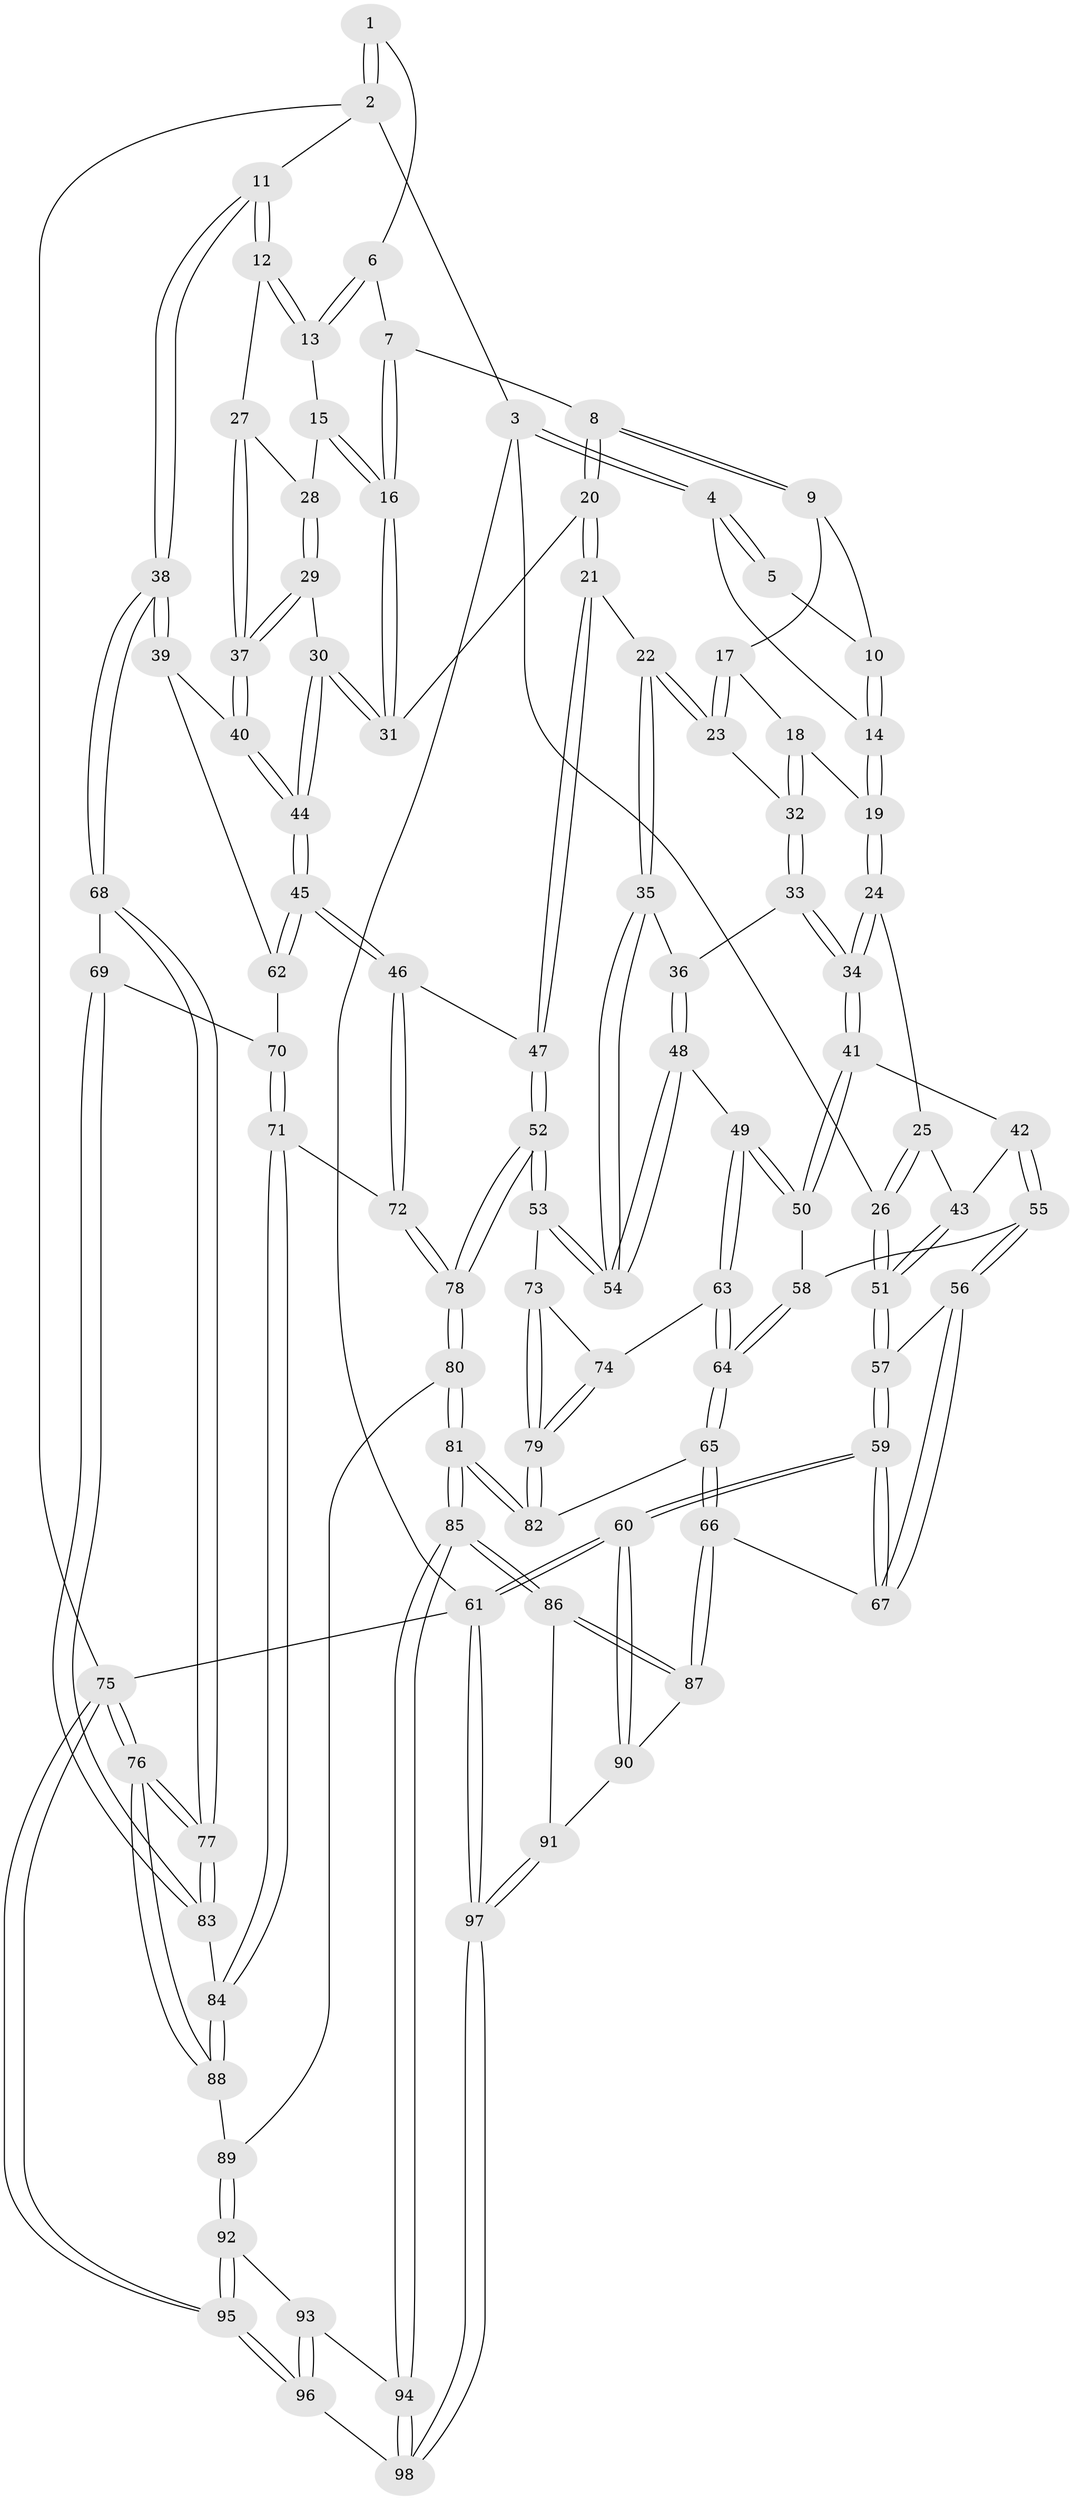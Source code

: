 // coarse degree distribution, {7: 0.06451612903225806, 8: 0.03225806451612903, 2: 0.0967741935483871, 5: 0.1935483870967742, 4: 0.3225806451612903, 6: 0.0967741935483871, 3: 0.1935483870967742}
// Generated by graph-tools (version 1.1) at 2025/21/03/04/25 18:21:39]
// undirected, 98 vertices, 242 edges
graph export_dot {
graph [start="1"]
  node [color=gray90,style=filled];
  1 [pos="+0.7608010489252992+0"];
  2 [pos="+1+0"];
  3 [pos="+0+0"];
  4 [pos="+0.11406507532563696+0"];
  5 [pos="+0.5730019433529494+0"];
  6 [pos="+0.7595511648796837+0"];
  7 [pos="+0.7067981126269322+0"];
  8 [pos="+0.5806905294156257+0.13304534173639435"];
  9 [pos="+0.5072724682897288+0.10483397369824547"];
  10 [pos="+0.4976193239666965+0.05743323727659835"];
  11 [pos="+1+0"];
  12 [pos="+0.95955590327706+0.1495104550271867"];
  13 [pos="+0.8252314759072874+0.037970678883463026"];
  14 [pos="+0.27689684991869945+0.022068769617183494"];
  15 [pos="+0.8176144471796877+0.13457946801120835"];
  16 [pos="+0.7137991899701586+0.20587883101040594"];
  17 [pos="+0.48289817388387357+0.12227085640960032"];
  18 [pos="+0.41241997182659174+0.14363671094952749"];
  19 [pos="+0.2858015359054176+0.050258277838658154"];
  20 [pos="+0.6168275068026683+0.21817626116584812"];
  21 [pos="+0.5496142178980712+0.2750429176134937"];
  22 [pos="+0.5365900296855847+0.2772168388355926"];
  23 [pos="+0.49453211374469674+0.21688096760021652"];
  24 [pos="+0.265504977976166+0.17751251741367954"];
  25 [pos="+0.19639063849585642+0.20584998002755334"];
  26 [pos="+0+0"];
  27 [pos="+0.9147094141944607+0.18941478605900652"];
  28 [pos="+0.8467960991377576+0.15973394970698676"];
  29 [pos="+0.8103516535238762+0.24478847851371255"];
  30 [pos="+0.7091124412288621+0.23968815017680153"];
  31 [pos="+0.7015199984638887+0.22933285818870697"];
  32 [pos="+0.41235581708194785+0.18232463401937743"];
  33 [pos="+0.3836089180016364+0.2668581033567658"];
  34 [pos="+0.317752478176786+0.2856884436433657"];
  35 [pos="+0.49912397057733543+0.2985070301221372"];
  36 [pos="+0.4169883666640511+0.28055271761868356"];
  37 [pos="+0.8981028900246165+0.2763380892535925"];
  38 [pos="+1+0.4064150555969197"];
  39 [pos="+1+0.37582703709278775"];
  40 [pos="+0.904945168041183+0.2950316115195236"];
  41 [pos="+0.28024510397366215+0.3571949078346396"];
  42 [pos="+0.15542991919843518+0.3026501713976731"];
  43 [pos="+0.14099001693717683+0.2866375030453399"];
  44 [pos="+0.7500798598027688+0.44599284132473943"];
  45 [pos="+0.748933673174066+0.4510453744631527"];
  46 [pos="+0.6943443510748599+0.48896410710804555"];
  47 [pos="+0.6600390443631966+0.48717246696945155"];
  48 [pos="+0.40904008293971655+0.4939025407446216"];
  49 [pos="+0.33676587241166833+0.47898697900703074"];
  50 [pos="+0.2891181547483128+0.42654147627170724"];
  51 [pos="+0+0.18190106867869985"];
  52 [pos="+0.4996286039999371+0.5325715125674203"];
  53 [pos="+0.46089023719374045+0.512439716481941"];
  54 [pos="+0.45477928303281007+0.5075350645165976"];
  55 [pos="+0.09373500216747598+0.4673855337855643"];
  56 [pos="+0.047241028933424814+0.4714502956704215"];
  57 [pos="+0+0.4323657861476763"];
  58 [pos="+0.12084840469093427+0.4733059586968708"];
  59 [pos="+0+0.6354402541686427"];
  60 [pos="+0+0.9452324444476892"];
  61 [pos="+0+1"];
  62 [pos="+0.7686889357895134+0.45850552580315934"];
  63 [pos="+0.25830441986490904+0.6020973436546494"];
  64 [pos="+0.20902771139082316+0.6493655548654927"];
  65 [pos="+0.1912912723427894+0.6916140220797672"];
  66 [pos="+0.15748555536397893+0.7245744476851818"];
  67 [pos="+0.13345969605048885+0.712883482103267"];
  68 [pos="+1+0.5335735702834029"];
  69 [pos="+0.9714459406415119+0.5745754632794905"];
  70 [pos="+0.8659038115409871+0.5215372186081314"];
  71 [pos="+0.7835476415008473+0.7296956197954314"];
  72 [pos="+0.7357126813540307+0.687951693152502"];
  73 [pos="+0.4171774512890829+0.5751364459512323"];
  74 [pos="+0.3420595883241172+0.6449410519118519"];
  75 [pos="+1+1"];
  76 [pos="+1+1"];
  77 [pos="+1+1"];
  78 [pos="+0.5153693984409325+0.7506332902082818"];
  79 [pos="+0.36255678012732845+0.6882100403427394"];
  80 [pos="+0.510567887966717+0.7604378100143161"];
  81 [pos="+0.47232173400352456+0.8121007586429103"];
  82 [pos="+0.363582451883717+0.7223251365232031"];
  83 [pos="+0.8311032254103607+0.7485470005455106"];
  84 [pos="+0.8019479030517582+0.7482259935984925"];
  85 [pos="+0.45260485807189194+0.9032871781339202"];
  86 [pos="+0.3764455881527995+0.8833133683707909"];
  87 [pos="+0.15779079471560478+0.7290430986503604"];
  88 [pos="+0.747467835203884+0.8433263643888397"];
  89 [pos="+0.7426795148894527+0.8483401035224093"];
  90 [pos="+0.13130894000642573+0.8157110044079501"];
  91 [pos="+0.14907773756233847+0.9208341518410553"];
  92 [pos="+0.7198383365350923+0.8912941058040764"];
  93 [pos="+0.7015044985039957+0.9058468033529681"];
  94 [pos="+0.48414356567810063+1"];
  95 [pos="+1+1"];
  96 [pos="+0.8743197899023476+1"];
  97 [pos="+0.024883468753917892+1"];
  98 [pos="+0.47060932211255946+1"];
  1 -- 2;
  1 -- 2;
  1 -- 6;
  2 -- 3;
  2 -- 11;
  2 -- 75;
  3 -- 4;
  3 -- 4;
  3 -- 26;
  3 -- 61;
  4 -- 5;
  4 -- 5;
  4 -- 14;
  5 -- 10;
  6 -- 7;
  6 -- 13;
  6 -- 13;
  7 -- 8;
  7 -- 16;
  7 -- 16;
  8 -- 9;
  8 -- 9;
  8 -- 20;
  8 -- 20;
  9 -- 10;
  9 -- 17;
  10 -- 14;
  10 -- 14;
  11 -- 12;
  11 -- 12;
  11 -- 38;
  11 -- 38;
  12 -- 13;
  12 -- 13;
  12 -- 27;
  13 -- 15;
  14 -- 19;
  14 -- 19;
  15 -- 16;
  15 -- 16;
  15 -- 28;
  16 -- 31;
  16 -- 31;
  17 -- 18;
  17 -- 23;
  17 -- 23;
  18 -- 19;
  18 -- 32;
  18 -- 32;
  19 -- 24;
  19 -- 24;
  20 -- 21;
  20 -- 21;
  20 -- 31;
  21 -- 22;
  21 -- 47;
  21 -- 47;
  22 -- 23;
  22 -- 23;
  22 -- 35;
  22 -- 35;
  23 -- 32;
  24 -- 25;
  24 -- 34;
  24 -- 34;
  25 -- 26;
  25 -- 26;
  25 -- 43;
  26 -- 51;
  26 -- 51;
  27 -- 28;
  27 -- 37;
  27 -- 37;
  28 -- 29;
  28 -- 29;
  29 -- 30;
  29 -- 37;
  29 -- 37;
  30 -- 31;
  30 -- 31;
  30 -- 44;
  30 -- 44;
  32 -- 33;
  32 -- 33;
  33 -- 34;
  33 -- 34;
  33 -- 36;
  34 -- 41;
  34 -- 41;
  35 -- 36;
  35 -- 54;
  35 -- 54;
  36 -- 48;
  36 -- 48;
  37 -- 40;
  37 -- 40;
  38 -- 39;
  38 -- 39;
  38 -- 68;
  38 -- 68;
  39 -- 40;
  39 -- 62;
  40 -- 44;
  40 -- 44;
  41 -- 42;
  41 -- 50;
  41 -- 50;
  42 -- 43;
  42 -- 55;
  42 -- 55;
  43 -- 51;
  43 -- 51;
  44 -- 45;
  44 -- 45;
  45 -- 46;
  45 -- 46;
  45 -- 62;
  45 -- 62;
  46 -- 47;
  46 -- 72;
  46 -- 72;
  47 -- 52;
  47 -- 52;
  48 -- 49;
  48 -- 54;
  48 -- 54;
  49 -- 50;
  49 -- 50;
  49 -- 63;
  49 -- 63;
  50 -- 58;
  51 -- 57;
  51 -- 57;
  52 -- 53;
  52 -- 53;
  52 -- 78;
  52 -- 78;
  53 -- 54;
  53 -- 54;
  53 -- 73;
  55 -- 56;
  55 -- 56;
  55 -- 58;
  56 -- 57;
  56 -- 67;
  56 -- 67;
  57 -- 59;
  57 -- 59;
  58 -- 64;
  58 -- 64;
  59 -- 60;
  59 -- 60;
  59 -- 67;
  59 -- 67;
  60 -- 61;
  60 -- 61;
  60 -- 90;
  60 -- 90;
  61 -- 97;
  61 -- 97;
  61 -- 75;
  62 -- 70;
  63 -- 64;
  63 -- 64;
  63 -- 74;
  64 -- 65;
  64 -- 65;
  65 -- 66;
  65 -- 66;
  65 -- 82;
  66 -- 67;
  66 -- 87;
  66 -- 87;
  68 -- 69;
  68 -- 77;
  68 -- 77;
  69 -- 70;
  69 -- 83;
  69 -- 83;
  70 -- 71;
  70 -- 71;
  71 -- 72;
  71 -- 84;
  71 -- 84;
  72 -- 78;
  72 -- 78;
  73 -- 74;
  73 -- 79;
  73 -- 79;
  74 -- 79;
  74 -- 79;
  75 -- 76;
  75 -- 76;
  75 -- 95;
  75 -- 95;
  76 -- 77;
  76 -- 77;
  76 -- 88;
  76 -- 88;
  77 -- 83;
  77 -- 83;
  78 -- 80;
  78 -- 80;
  79 -- 82;
  79 -- 82;
  80 -- 81;
  80 -- 81;
  80 -- 89;
  81 -- 82;
  81 -- 82;
  81 -- 85;
  81 -- 85;
  83 -- 84;
  84 -- 88;
  84 -- 88;
  85 -- 86;
  85 -- 86;
  85 -- 94;
  85 -- 94;
  86 -- 87;
  86 -- 87;
  86 -- 91;
  87 -- 90;
  88 -- 89;
  89 -- 92;
  89 -- 92;
  90 -- 91;
  91 -- 97;
  91 -- 97;
  92 -- 93;
  92 -- 95;
  92 -- 95;
  93 -- 94;
  93 -- 96;
  93 -- 96;
  94 -- 98;
  94 -- 98;
  95 -- 96;
  95 -- 96;
  96 -- 98;
  97 -- 98;
  97 -- 98;
}
